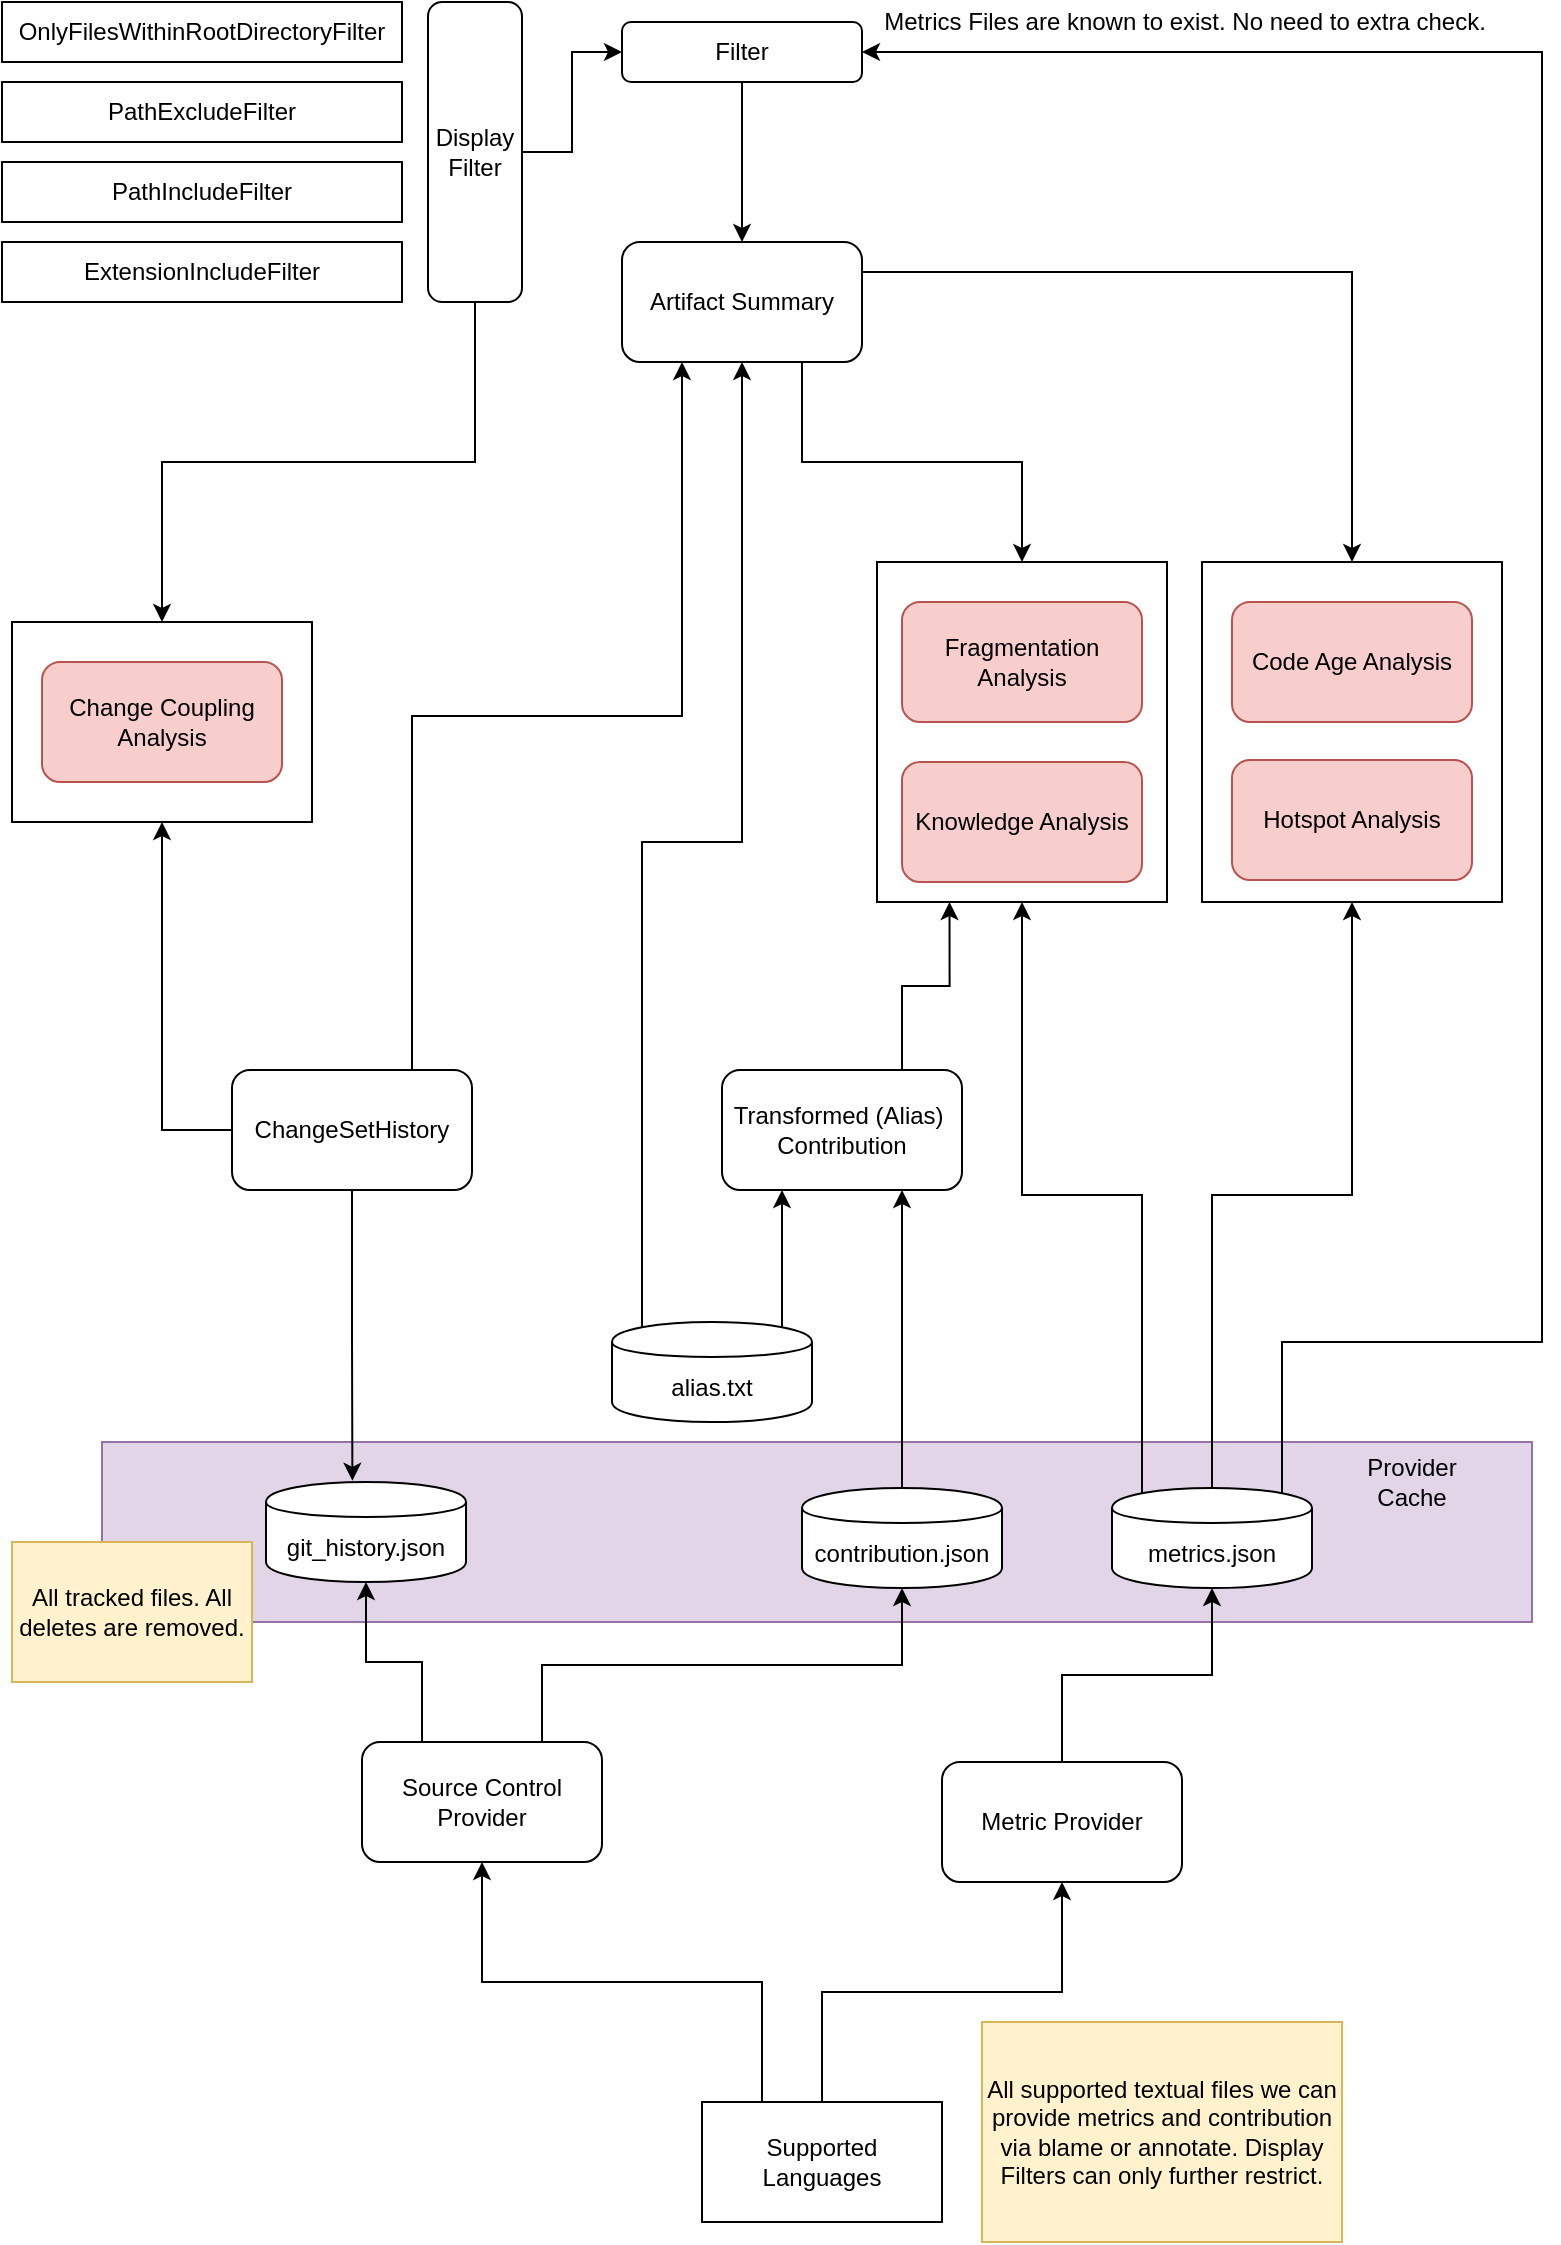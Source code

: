 <mxfile version="12.6.5" type="device"><diagram id="nHOI77kmAEOUUcCZfBXM" name="Page-1"><mxGraphModel dx="1024" dy="592" grid="1" gridSize="10" guides="1" tooltips="1" connect="1" arrows="1" fold="1" page="1" pageScale="1" pageWidth="827" pageHeight="1169" math="0" shadow="0"><root><mxCell id="0"/><mxCell id="1" parent="0"/><mxCell id="LIR36KMdNRCafcsfHvcJ-2" value="" style="group" parent="1" vertex="1" connectable="0"><mxGeometry x="70" y="740" width="715" height="90" as="geometry"/></mxCell><mxCell id="LIR36KMdNRCafcsfHvcJ-1" value="" style="rounded=0;whiteSpace=wrap;html=1;fillColor=#e1d5e7;strokeColor=#9673a6;" parent="LIR36KMdNRCafcsfHvcJ-2" vertex="1"><mxGeometry width="715" height="90" as="geometry"/></mxCell><mxCell id="HZp-NSTLPGNn0izMDQwG-1" value="metrics.json" style="shape=cylinder;whiteSpace=wrap;html=1;boundedLbl=1;backgroundOutline=1;" parent="LIR36KMdNRCafcsfHvcJ-2" vertex="1"><mxGeometry x="505" y="23" width="100" height="50" as="geometry"/></mxCell><mxCell id="HZp-NSTLPGNn0izMDQwG-2" value="git_history.json" style="shape=cylinder;whiteSpace=wrap;html=1;boundedLbl=1;backgroundOutline=1;" parent="LIR36KMdNRCafcsfHvcJ-2" vertex="1"><mxGeometry x="82" y="20" width="100" height="50" as="geometry"/></mxCell><mxCell id="Nhce8jvOvPqviqqCwUcR-27" value="contribution.json" style="shape=cylinder;whiteSpace=wrap;html=1;boundedLbl=1;backgroundOutline=1;" parent="LIR36KMdNRCafcsfHvcJ-2" vertex="1"><mxGeometry x="350" y="23" width="100" height="50" as="geometry"/></mxCell><mxCell id="LIR36KMdNRCafcsfHvcJ-3" value="Provider Cache" style="text;html=1;strokeColor=none;fillColor=none;align=center;verticalAlign=middle;whiteSpace=wrap;rounded=0;" parent="LIR36KMdNRCafcsfHvcJ-2" vertex="1"><mxGeometry x="635" y="10" width="40" height="20" as="geometry"/></mxCell><mxCell id="HZp-NSTLPGNn0izMDQwG-4" value="All tracked files. All deletes are removed." style="rounded=0;whiteSpace=wrap;html=1;fillColor=#fff2cc;strokeColor=#d6b656;" parent="1" vertex="1"><mxGeometry x="25" y="790" width="120" height="70" as="geometry"/></mxCell><mxCell id="Nhce8jvOvPqviqqCwUcR-15" style="edgeStyle=orthogonalEdgeStyle;rounded=0;orthogonalLoop=1;jettySize=auto;html=1;exitX=0.5;exitY=1;exitDx=0;exitDy=0;entryX=0.432;entryY=-0.012;entryDx=0;entryDy=0;entryPerimeter=0;" parent="1" source="HZp-NSTLPGNn0izMDQwG-5" target="HZp-NSTLPGNn0izMDQwG-2" edge="1"><mxGeometry relative="1" as="geometry"/></mxCell><mxCell id="HZp-NSTLPGNn0izMDQwG-5" value="ChangeSetHistory" style="rounded=1;whiteSpace=wrap;html=1;" parent="1" vertex="1"><mxGeometry x="135" y="554" width="120" height="60" as="geometry"/></mxCell><mxCell id="Nhce8jvOvPqviqqCwUcR-5" style="edgeStyle=orthogonalEdgeStyle;rounded=0;orthogonalLoop=1;jettySize=auto;html=1;exitX=1;exitY=0.5;exitDx=0;exitDy=0;entryX=0;entryY=0.5;entryDx=0;entryDy=0;" parent="1" source="Nhce8jvOvPqviqqCwUcR-1" target="0Vt0ZWJZLNrau8Gbvxie-10" edge="1"><mxGeometry relative="1" as="geometry"/></mxCell><mxCell id="Nhce8jvOvPqviqqCwUcR-1" value="Display&lt;br&gt;Filter" style="rounded=1;whiteSpace=wrap;html=1;" parent="1" vertex="1"><mxGeometry x="233" y="20" width="47" height="150" as="geometry"/></mxCell><mxCell id="Nhce8jvOvPqviqqCwUcR-14" style="edgeStyle=orthogonalEdgeStyle;rounded=0;orthogonalLoop=1;jettySize=auto;html=1;entryX=0.25;entryY=1;entryDx=0;entryDy=0;exitX=0.75;exitY=0;exitDx=0;exitDy=0;" parent="1" source="HZp-NSTLPGNn0izMDQwG-5" target="Nhce8jvOvPqviqqCwUcR-2" edge="1"><mxGeometry relative="1" as="geometry"/></mxCell><mxCell id="Nhce8jvOvPqviqqCwUcR-2" value="Artifact Summary" style="rounded=1;whiteSpace=wrap;html=1;" parent="1" vertex="1"><mxGeometry x="330" y="140" width="120" height="60" as="geometry"/></mxCell><mxCell id="Nhce8jvOvPqviqqCwUcR-21" style="edgeStyle=orthogonalEdgeStyle;rounded=0;orthogonalLoop=1;jettySize=auto;html=1;exitX=0;exitY=0.5;exitDx=0;exitDy=0;entryX=0.5;entryY=1;entryDx=0;entryDy=0;" parent="1" source="HZp-NSTLPGNn0izMDQwG-5" target="msVbIwp_L_dNNg7kChSZ-14" edge="1"><mxGeometry relative="1" as="geometry"/></mxCell><mxCell id="Nhce8jvOvPqviqqCwUcR-22" style="edgeStyle=orthogonalEdgeStyle;rounded=0;orthogonalLoop=1;jettySize=auto;html=1;entryX=0.5;entryY=0;entryDx=0;entryDy=0;exitX=0.5;exitY=1;exitDx=0;exitDy=0;" parent="1" source="Nhce8jvOvPqviqqCwUcR-1" target="msVbIwp_L_dNNg7kChSZ-14" edge="1"><mxGeometry relative="1" as="geometry"/></mxCell><mxCell id="Nhce8jvOvPqviqqCwUcR-7" value="ExtensionIncludeFilter" style="rounded=0;whiteSpace=wrap;html=1;" parent="1" vertex="1"><mxGeometry x="20" y="140" width="200" height="30" as="geometry"/></mxCell><mxCell id="Nhce8jvOvPqviqqCwUcR-8" value="PathExcludeFilter" style="rounded=0;whiteSpace=wrap;html=1;" parent="1" vertex="1"><mxGeometry x="20" y="60" width="200" height="30" as="geometry"/></mxCell><mxCell id="Nhce8jvOvPqviqqCwUcR-11" value="&lt;span style=&quot;text-align: left ; white-space: nowrap&quot;&gt;PathIncludeFilter&lt;/span&gt;" style="rounded=0;whiteSpace=wrap;html=1;" parent="1" vertex="1"><mxGeometry x="20" y="100" width="200" height="30" as="geometry"/></mxCell><mxCell id="Nhce8jvOvPqviqqCwUcR-13" value="&lt;span style=&quot;text-align: left ; white-space: nowrap&quot;&gt;OnlyFilesWithinRootDirectoryFilter&lt;/span&gt;" style="rounded=0;whiteSpace=wrap;html=1;" parent="1" vertex="1"><mxGeometry x="20" y="20" width="200" height="30" as="geometry"/></mxCell><mxCell id="msVbIwp_L_dNNg7kChSZ-2" style="edgeStyle=orthogonalEdgeStyle;rounded=0;orthogonalLoop=1;jettySize=auto;html=1;exitX=0.25;exitY=0;exitDx=0;exitDy=0;entryX=0.5;entryY=1;entryDx=0;entryDy=0;" parent="1" source="Nhce8jvOvPqviqqCwUcR-16" target="msVbIwp_L_dNNg7kChSZ-1" edge="1"><mxGeometry relative="1" as="geometry"/></mxCell><mxCell id="Nhce8jvOvPqviqqCwUcR-16" value="Supported Languages" style="rounded=0;whiteSpace=wrap;html=1;" parent="1" vertex="1"><mxGeometry x="370" y="1070" width="120" height="60" as="geometry"/></mxCell><mxCell id="Nhce8jvOvPqviqqCwUcR-19" style="edgeStyle=orthogonalEdgeStyle;rounded=0;orthogonalLoop=1;jettySize=auto;html=1;exitX=0.5;exitY=0;exitDx=0;exitDy=0;entryX=0.5;entryY=1;entryDx=0;entryDy=0;" parent="1" source="Nhce8jvOvPqviqqCwUcR-16" target="Nhce8jvOvPqviqqCwUcR-17" edge="1"><mxGeometry relative="1" as="geometry"/></mxCell><mxCell id="msVbIwp_L_dNNg7kChSZ-3" style="edgeStyle=orthogonalEdgeStyle;rounded=0;orthogonalLoop=1;jettySize=auto;html=1;exitX=0.5;exitY=0;exitDx=0;exitDy=0;" parent="1" source="Nhce8jvOvPqviqqCwUcR-17" target="HZp-NSTLPGNn0izMDQwG-1" edge="1"><mxGeometry relative="1" as="geometry"/></mxCell><mxCell id="Nhce8jvOvPqviqqCwUcR-17" value="Metric Provider" style="rounded=1;whiteSpace=wrap;html=1;" parent="1" vertex="1"><mxGeometry x="490" y="900" width="120" height="60" as="geometry"/></mxCell><mxCell id="Nhce8jvOvPqviqqCwUcR-20" style="edgeStyle=orthogonalEdgeStyle;rounded=0;orthogonalLoop=1;jettySize=auto;html=1;exitX=0.5;exitY=1;exitDx=0;exitDy=0;" parent="1" source="HZp-NSTLPGNn0izMDQwG-4" target="HZp-NSTLPGNn0izMDQwG-4" edge="1"><mxGeometry relative="1" as="geometry"/></mxCell><mxCell id="Nhce8jvOvPqviqqCwUcR-24" style="edgeStyle=orthogonalEdgeStyle;rounded=0;orthogonalLoop=1;jettySize=auto;html=1;exitX=1;exitY=0.25;exitDx=0;exitDy=0;entryX=0.5;entryY=0;entryDx=0;entryDy=0;" parent="1" source="Nhce8jvOvPqviqqCwUcR-2" target="msVbIwp_L_dNNg7kChSZ-8" edge="1"><mxGeometry relative="1" as="geometry"/></mxCell><mxCell id="Nhce8jvOvPqviqqCwUcR-25" style="edgeStyle=orthogonalEdgeStyle;rounded=0;orthogonalLoop=1;jettySize=auto;html=1;exitX=0.5;exitY=0;exitDx=0;exitDy=0;entryX=0.5;entryY=1;entryDx=0;entryDy=0;" parent="1" source="HZp-NSTLPGNn0izMDQwG-1" target="msVbIwp_L_dNNg7kChSZ-8" edge="1"><mxGeometry relative="1" as="geometry"><mxPoint x="620" y="520" as="sourcePoint"/></mxGeometry></mxCell><mxCell id="Nhce8jvOvPqviqqCwUcR-29" style="edgeStyle=orthogonalEdgeStyle;rounded=0;orthogonalLoop=1;jettySize=auto;html=1;entryX=0.5;entryY=0;entryDx=0;entryDy=0;exitX=0.75;exitY=1;exitDx=0;exitDy=0;" parent="1" source="Nhce8jvOvPqviqqCwUcR-2" target="msVbIwp_L_dNNg7kChSZ-11" edge="1"><mxGeometry relative="1" as="geometry"><mxPoint x="650" y="360" as="targetPoint"/></mxGeometry></mxCell><mxCell id="Nhce8jvOvPqviqqCwUcR-31" style="edgeStyle=orthogonalEdgeStyle;rounded=0;orthogonalLoop=1;jettySize=auto;html=1;exitX=0.15;exitY=0.05;exitDx=0;exitDy=0;entryX=0.5;entryY=1;entryDx=0;entryDy=0;exitPerimeter=0;" parent="1" source="HZp-NSTLPGNn0izMDQwG-1" target="msVbIwp_L_dNNg7kChSZ-11" edge="1"><mxGeometry relative="1" as="geometry"/></mxCell><mxCell id="Nhce8jvOvPqviqqCwUcR-32" style="edgeStyle=orthogonalEdgeStyle;rounded=0;orthogonalLoop=1;jettySize=auto;html=1;exitX=0.5;exitY=0;exitDx=0;exitDy=0;entryX=0.75;entryY=1;entryDx=0;entryDy=0;" parent="1" source="Nhce8jvOvPqviqqCwUcR-27" target="0Vt0ZWJZLNrau8Gbvxie-6" edge="1"><mxGeometry relative="1" as="geometry"/></mxCell><mxCell id="msVbIwp_L_dNNg7kChSZ-4" style="edgeStyle=orthogonalEdgeStyle;rounded=0;orthogonalLoop=1;jettySize=auto;html=1;exitX=0.25;exitY=0;exitDx=0;exitDy=0;entryX=0.5;entryY=1;entryDx=0;entryDy=0;" parent="1" source="msVbIwp_L_dNNg7kChSZ-1" target="HZp-NSTLPGNn0izMDQwG-2" edge="1"><mxGeometry relative="1" as="geometry"/></mxCell><mxCell id="msVbIwp_L_dNNg7kChSZ-5" style="edgeStyle=orthogonalEdgeStyle;rounded=0;orthogonalLoop=1;jettySize=auto;html=1;exitX=0.75;exitY=0;exitDx=0;exitDy=0;entryX=0.5;entryY=1;entryDx=0;entryDy=0;" parent="1" source="msVbIwp_L_dNNg7kChSZ-1" target="Nhce8jvOvPqviqqCwUcR-27" edge="1"><mxGeometry relative="1" as="geometry"/></mxCell><mxCell id="msVbIwp_L_dNNg7kChSZ-1" value="Source Control Provider" style="rounded=1;whiteSpace=wrap;html=1;" parent="1" vertex="1"><mxGeometry x="200" y="890" width="120" height="60" as="geometry"/></mxCell><mxCell id="msVbIwp_L_dNNg7kChSZ-7" value="All supported textual files we can provide metrics and contribution via blame or annotate. Display Filters can only further restrict." style="rounded=0;whiteSpace=wrap;html=1;fillColor=#fff2cc;strokeColor=#d6b656;" parent="1" vertex="1"><mxGeometry x="510" y="1030" width="180" height="110" as="geometry"/></mxCell><mxCell id="msVbIwp_L_dNNg7kChSZ-10" value="" style="group;fillColor=#f8cecc;strokeColor=#b85450;" parent="1" vertex="1" connectable="0"><mxGeometry x="620" y="300" width="150" height="170" as="geometry"/></mxCell><mxCell id="msVbIwp_L_dNNg7kChSZ-8" value="" style="rounded=0;whiteSpace=wrap;html=1;" parent="msVbIwp_L_dNNg7kChSZ-10" vertex="1"><mxGeometry width="150" height="170" as="geometry"/></mxCell><mxCell id="Nhce8jvOvPqviqqCwUcR-23" value="Code Age Analysis" style="rounded=1;whiteSpace=wrap;html=1;fillColor=#f8cecc;strokeColor=#b85450;" parent="msVbIwp_L_dNNg7kChSZ-10" vertex="1"><mxGeometry x="15" y="20" width="120" height="60" as="geometry"/></mxCell><mxCell id="Nhce8jvOvPqviqqCwUcR-26" value="Hotspot Analysis" style="rounded=1;whiteSpace=wrap;html=1;fillColor=#f8cecc;strokeColor=#b85450;" parent="msVbIwp_L_dNNg7kChSZ-10" vertex="1"><mxGeometry x="15" y="99" width="120" height="60" as="geometry"/></mxCell><mxCell id="msVbIwp_L_dNNg7kChSZ-12" value="" style="group;fillColor=#f8cecc;strokeColor=#b85450;" parent="1" vertex="1" connectable="0"><mxGeometry x="457.5" y="300" width="145" height="170" as="geometry"/></mxCell><mxCell id="msVbIwp_L_dNNg7kChSZ-11" value="" style="rounded=0;whiteSpace=wrap;html=1;" parent="msVbIwp_L_dNNg7kChSZ-12" vertex="1"><mxGeometry width="145" height="170" as="geometry"/></mxCell><mxCell id="Nhce8jvOvPqviqqCwUcR-28" value="Fragmentation Analysis" style="rounded=1;whiteSpace=wrap;html=1;fillColor=#f8cecc;strokeColor=#b85450;" parent="msVbIwp_L_dNNg7kChSZ-12" vertex="1"><mxGeometry x="12.5" y="20" width="120" height="60" as="geometry"/></mxCell><mxCell id="Nhce8jvOvPqviqqCwUcR-33" value="Knowledge Analysis" style="rounded=1;whiteSpace=wrap;html=1;fillColor=#f8cecc;strokeColor=#b85450;" parent="msVbIwp_L_dNNg7kChSZ-12" vertex="1"><mxGeometry x="12.5" y="100" width="120" height="60" as="geometry"/></mxCell><mxCell id="msVbIwp_L_dNNg7kChSZ-15" value="" style="group" parent="1" vertex="1" connectable="0"><mxGeometry x="25" y="330" width="150" height="100" as="geometry"/></mxCell><mxCell id="msVbIwp_L_dNNg7kChSZ-14" value="" style="rounded=0;whiteSpace=wrap;html=1;" parent="msVbIwp_L_dNNg7kChSZ-15" vertex="1"><mxGeometry width="150" height="100" as="geometry"/></mxCell><mxCell id="Nhce8jvOvPqviqqCwUcR-3" value="Change Coupling Analysis" style="rounded=1;whiteSpace=wrap;html=1;fillColor=#f8cecc;strokeColor=#b85450;" parent="msVbIwp_L_dNNg7kChSZ-15" vertex="1"><mxGeometry x="15" y="20" width="120" height="60" as="geometry"/></mxCell><mxCell id="0Vt0ZWJZLNrau8Gbvxie-2" style="edgeStyle=orthogonalEdgeStyle;rounded=0;orthogonalLoop=1;jettySize=auto;html=1;exitX=0.15;exitY=0.05;exitDx=0;exitDy=0;exitPerimeter=0;entryX=0.5;entryY=1;entryDx=0;entryDy=0;" edge="1" parent="1" source="0Vt0ZWJZLNrau8Gbvxie-1" target="Nhce8jvOvPqviqqCwUcR-2"><mxGeometry relative="1" as="geometry"/></mxCell><mxCell id="0Vt0ZWJZLNrau8Gbvxie-7" style="edgeStyle=orthogonalEdgeStyle;rounded=0;orthogonalLoop=1;jettySize=auto;html=1;exitX=0.85;exitY=0.05;exitDx=0;exitDy=0;exitPerimeter=0;entryX=0.25;entryY=1;entryDx=0;entryDy=0;" edge="1" parent="1" source="0Vt0ZWJZLNrau8Gbvxie-1" target="0Vt0ZWJZLNrau8Gbvxie-6"><mxGeometry relative="1" as="geometry"/></mxCell><mxCell id="0Vt0ZWJZLNrau8Gbvxie-1" value="alias.txt" style="shape=cylinder;whiteSpace=wrap;html=1;boundedLbl=1;backgroundOutline=1;" vertex="1" parent="1"><mxGeometry x="325" y="680" width="100" height="50" as="geometry"/></mxCell><mxCell id="0Vt0ZWJZLNrau8Gbvxie-8" style="edgeStyle=orthogonalEdgeStyle;rounded=0;orthogonalLoop=1;jettySize=auto;html=1;exitX=0.75;exitY=0;exitDx=0;exitDy=0;entryX=0.25;entryY=1;entryDx=0;entryDy=0;" edge="1" parent="1" source="0Vt0ZWJZLNrau8Gbvxie-6" target="msVbIwp_L_dNNg7kChSZ-11"><mxGeometry relative="1" as="geometry"/></mxCell><mxCell id="0Vt0ZWJZLNrau8Gbvxie-6" value="Transformed (Alias)&amp;nbsp;&lt;br&gt;Contribution" style="rounded=1;whiteSpace=wrap;html=1;" vertex="1" parent="1"><mxGeometry x="380" y="554" width="120" height="60" as="geometry"/></mxCell><mxCell id="0Vt0ZWJZLNrau8Gbvxie-11" style="edgeStyle=orthogonalEdgeStyle;rounded=0;orthogonalLoop=1;jettySize=auto;html=1;exitX=0.5;exitY=1;exitDx=0;exitDy=0;entryX=0.5;entryY=0;entryDx=0;entryDy=0;" edge="1" parent="1" source="0Vt0ZWJZLNrau8Gbvxie-10" target="Nhce8jvOvPqviqqCwUcR-2"><mxGeometry relative="1" as="geometry"/></mxCell><mxCell id="0Vt0ZWJZLNrau8Gbvxie-10" value="Filter" style="rounded=1;whiteSpace=wrap;html=1;" vertex="1" parent="1"><mxGeometry x="330" y="30" width="120" height="30" as="geometry"/></mxCell><mxCell id="0Vt0ZWJZLNrau8Gbvxie-12" style="edgeStyle=orthogonalEdgeStyle;rounded=0;orthogonalLoop=1;jettySize=auto;html=1;exitX=0.85;exitY=0.05;exitDx=0;exitDy=0;exitPerimeter=0;entryX=1;entryY=0.5;entryDx=0;entryDy=0;" edge="1" parent="1" source="HZp-NSTLPGNn0izMDQwG-1" target="0Vt0ZWJZLNrau8Gbvxie-10"><mxGeometry relative="1" as="geometry"><Array as="points"><mxPoint x="660" y="690"/><mxPoint x="790" y="690"/><mxPoint x="790" y="45"/></Array></mxGeometry></mxCell><mxCell id="0Vt0ZWJZLNrau8Gbvxie-13" value="Metrics Files are known to exist. No need to extra check." style="text;html=1;align=center;verticalAlign=middle;resizable=0;points=[];labelBackgroundColor=#ffffff;" vertex="1" connectable="0" parent="0Vt0ZWJZLNrau8Gbvxie-12"><mxGeometry x="0.866" y="1" relative="1" as="geometry"><mxPoint x="80.5" y="-16" as="offset"/></mxGeometry></mxCell></root></mxGraphModel></diagram></mxfile>